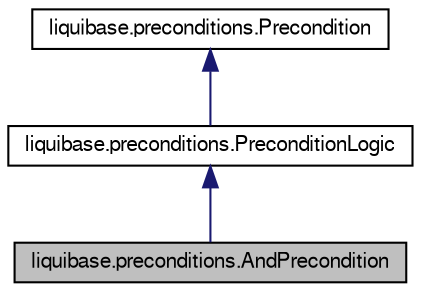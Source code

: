 digraph G
{
  edge [fontname="FreeSans",fontsize=10,labelfontname="FreeSans",labelfontsize=10];
  node [fontname="FreeSans",fontsize=10,shape=record];
  Node1 [label="liquibase.preconditions.AndPrecondition",height=0.2,width=0.4,color="black", fillcolor="grey75", style="filled" fontcolor="black"];
  Node2 -> Node1 [dir=back,color="midnightblue",fontsize=10,style="solid",fontname="FreeSans"];
  Node2 [label="liquibase.preconditions.PreconditionLogic",height=0.2,width=0.4,color="black", fillcolor="white", style="filled",URL="$classliquibase_1_1preconditions_1_1_precondition_logic.html",tooltip="Marker interface for precondition logic tags (and,or, not)."];
  Node3 -> Node2 [dir=back,color="midnightblue",fontsize=10,style="solid",fontname="FreeSans"];
  Node3 [label="liquibase.preconditions.Precondition",height=0.2,width=0.4,color="black", fillcolor="white", style="filled",URL="$interfaceliquibase_1_1preconditions_1_1_precondition.html",tooltip="Marker interface for preconditions."];
}
